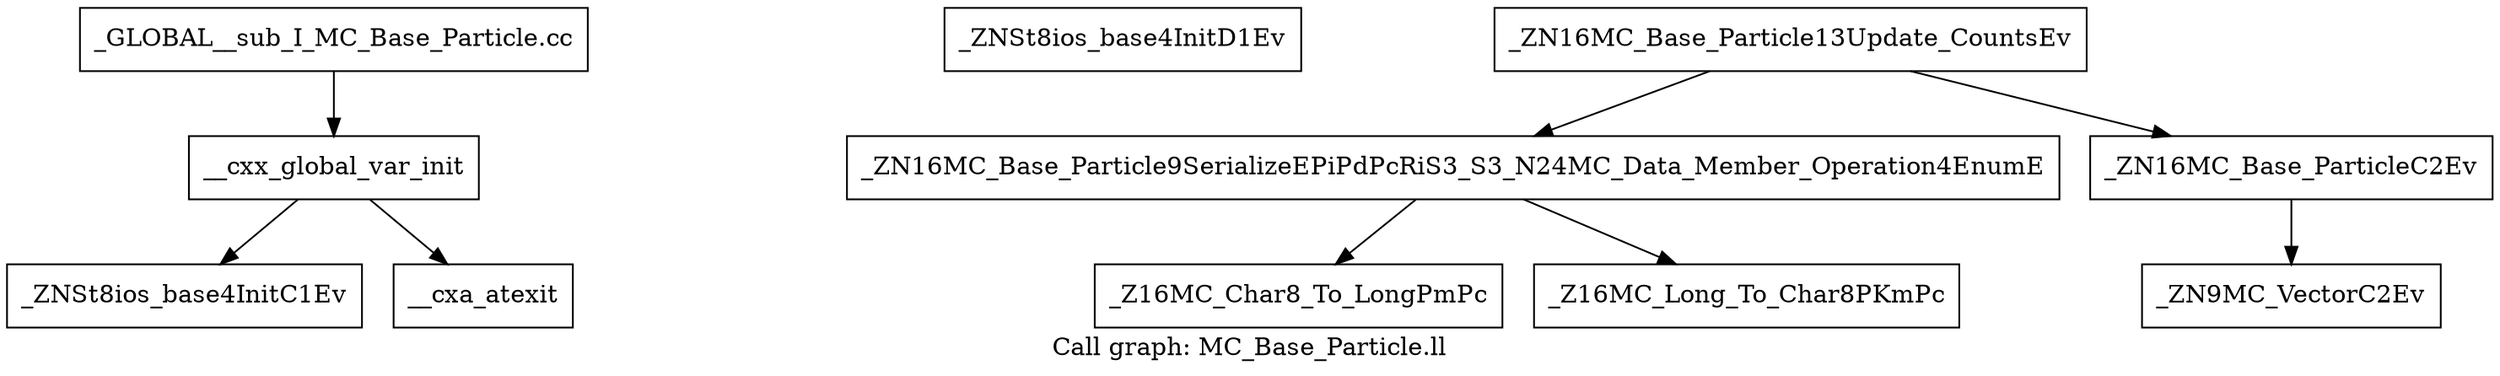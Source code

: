 digraph "Call graph: MC_Base_Particle.ll" {
	label="Call graph: MC_Base_Particle.ll";

	Node0x559247774010 [shape=record,label="{__cxx_global_var_init}"];
	Node0x559247774010 -> Node0x5592477b2b10;
	Node0x559247774010 -> Node0x5592477b5c10;
	Node0x5592477b2b10 [shape=record,label="{_ZNSt8ios_base4InitC1Ev}"];
	Node0x5592477b5cc0 [shape=record,label="{_ZNSt8ios_base4InitD1Ev}"];
	Node0x5592477b5c10 [shape=record,label="{__cxa_atexit}"];
	Node0x5592477b5d70 [shape=record,label="{_Z16MC_Char8_To_LongPmPc}"];
	Node0x5592477b4e80 [shape=record,label="{_Z16MC_Long_To_Char8PKmPc}"];
	Node0x5592477b5050 [shape=record,label="{_ZN16MC_Base_Particle9SerializeEPiPdPcRiS3_S3_N24MC_Data_Member_Operation4EnumE}"];
	Node0x5592477b5050 -> Node0x5592477b4e80;
	Node0x5592477b5050 -> Node0x5592477b5d70;
	Node0x5592477b5100 [shape=record,label="{_ZN16MC_Base_Particle13Update_CountsEv}"];
	Node0x5592477b5100 -> Node0x5592477b10a0;
	Node0x5592477b5100 -> Node0x5592477b5050;
	Node0x5592477b10a0 [shape=record,label="{_ZN16MC_Base_ParticleC2Ev}"];
	Node0x5592477b10a0 -> Node0x5592477b1120;
	Node0x5592477b1120 [shape=record,label="{_ZN9MC_VectorC2Ev}"];
	Node0x5592477b3b50 [shape=record,label="{_GLOBAL__sub_I_MC_Base_Particle.cc}"];
	Node0x5592477b3b50 -> Node0x559247774010;
}
